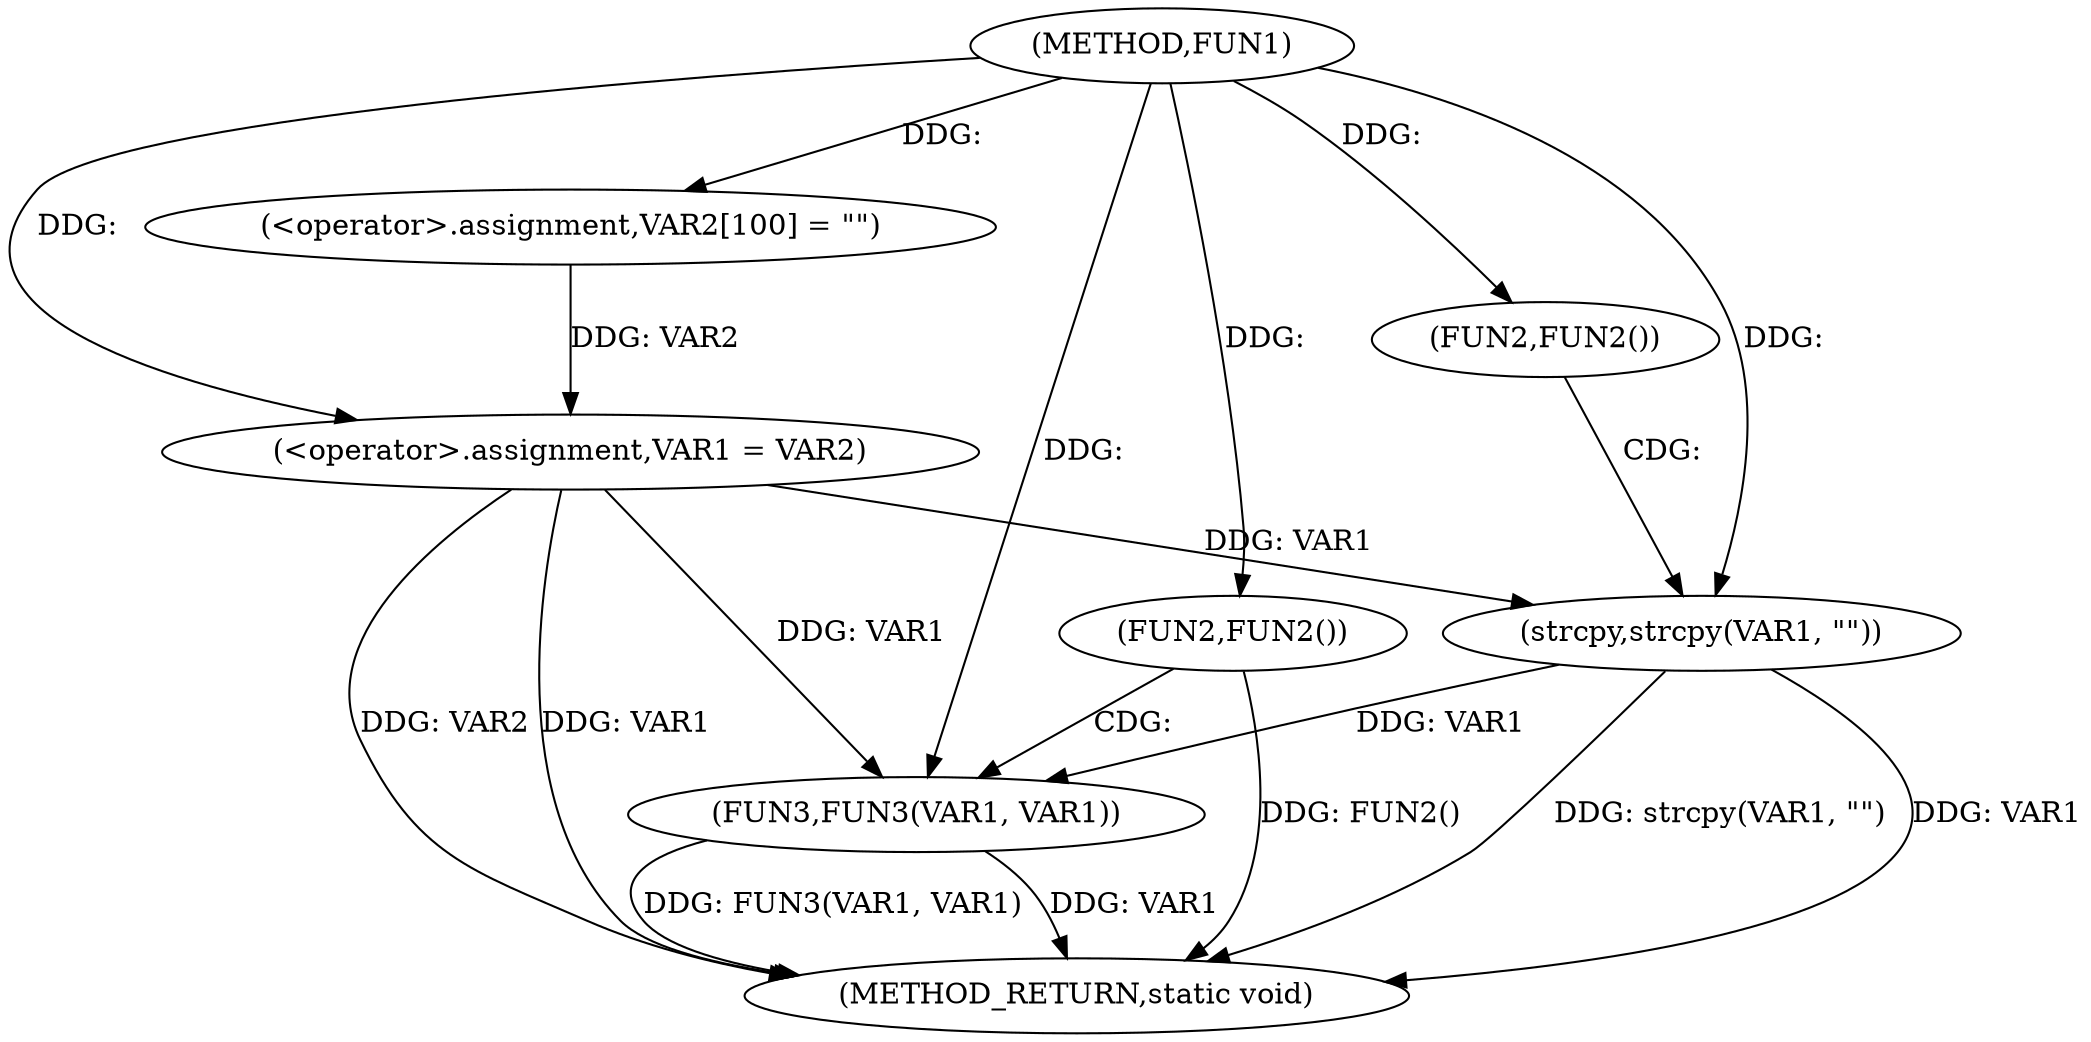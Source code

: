 digraph FUN1 {  
"1000100" [label = "(METHOD,FUN1)" ]
"1000122" [label = "(METHOD_RETURN,static void)" ]
"1000104" [label = "(<operator>.assignment,VAR2[100] = \"\")" ]
"1000107" [label = "(<operator>.assignment,VAR1 = VAR2)" ]
"1000111" [label = "(FUN2,FUN2())" ]
"1000113" [label = "(strcpy,strcpy(VAR1, \"\"))" ]
"1000117" [label = "(FUN2,FUN2())" ]
"1000119" [label = "(FUN3,FUN3(VAR1, VAR1))" ]
  "1000117" -> "1000122"  [ label = "DDG: FUN2()"] 
  "1000107" -> "1000122"  [ label = "DDG: VAR1"] 
  "1000113" -> "1000122"  [ label = "DDG: VAR1"] 
  "1000119" -> "1000122"  [ label = "DDG: VAR1"] 
  "1000119" -> "1000122"  [ label = "DDG: FUN3(VAR1, VAR1)"] 
  "1000107" -> "1000122"  [ label = "DDG: VAR2"] 
  "1000113" -> "1000122"  [ label = "DDG: strcpy(VAR1, \"\")"] 
  "1000100" -> "1000104"  [ label = "DDG: "] 
  "1000104" -> "1000107"  [ label = "DDG: VAR2"] 
  "1000100" -> "1000107"  [ label = "DDG: "] 
  "1000100" -> "1000111"  [ label = "DDG: "] 
  "1000107" -> "1000113"  [ label = "DDG: VAR1"] 
  "1000100" -> "1000113"  [ label = "DDG: "] 
  "1000100" -> "1000117"  [ label = "DDG: "] 
  "1000107" -> "1000119"  [ label = "DDG: VAR1"] 
  "1000113" -> "1000119"  [ label = "DDG: VAR1"] 
  "1000100" -> "1000119"  [ label = "DDG: "] 
  "1000111" -> "1000113"  [ label = "CDG: "] 
  "1000117" -> "1000119"  [ label = "CDG: "] 
}
